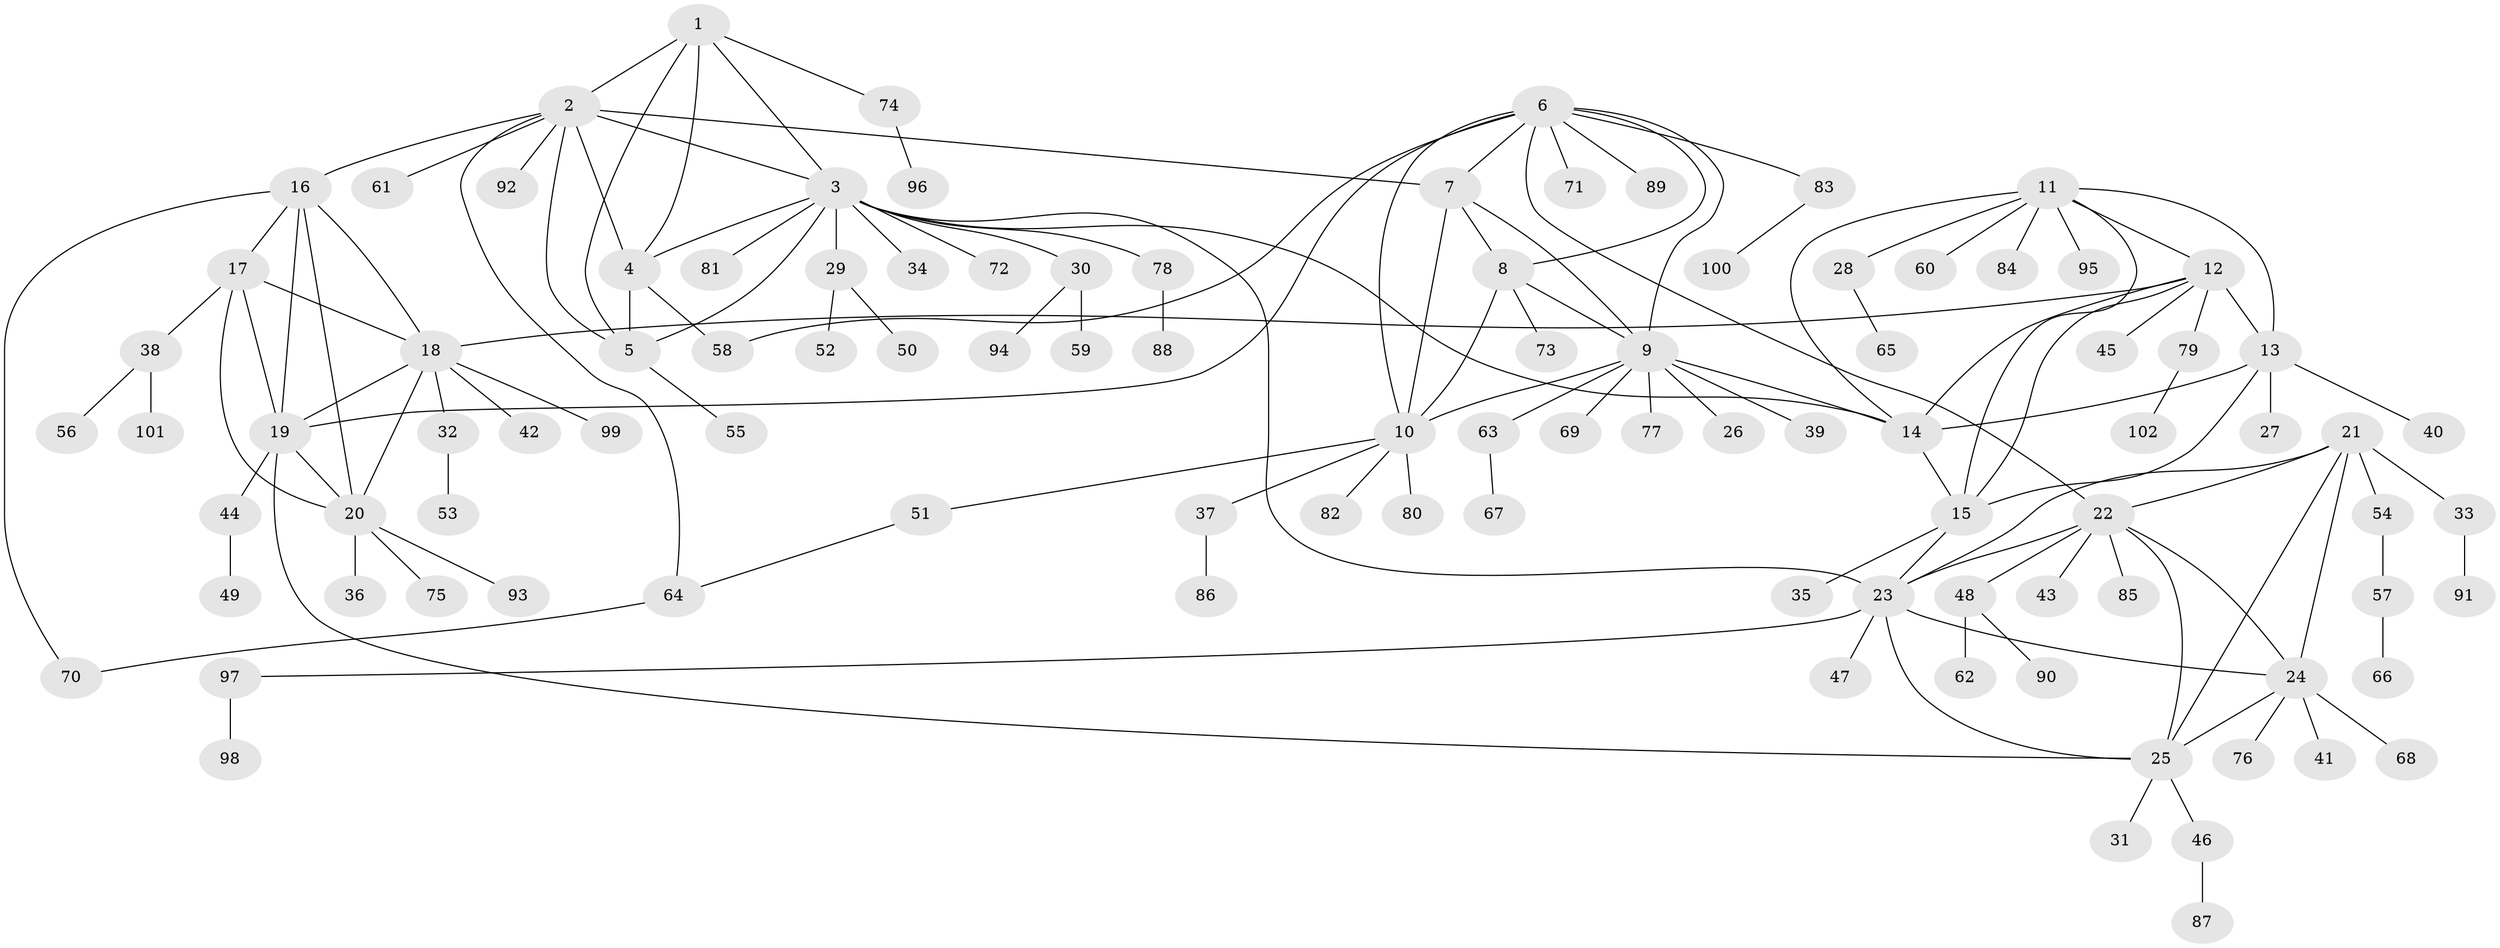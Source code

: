 // Generated by graph-tools (version 1.1) at 2025/50/03/09/25 03:50:29]
// undirected, 102 vertices, 140 edges
graph export_dot {
graph [start="1"]
  node [color=gray90,style=filled];
  1;
  2;
  3;
  4;
  5;
  6;
  7;
  8;
  9;
  10;
  11;
  12;
  13;
  14;
  15;
  16;
  17;
  18;
  19;
  20;
  21;
  22;
  23;
  24;
  25;
  26;
  27;
  28;
  29;
  30;
  31;
  32;
  33;
  34;
  35;
  36;
  37;
  38;
  39;
  40;
  41;
  42;
  43;
  44;
  45;
  46;
  47;
  48;
  49;
  50;
  51;
  52;
  53;
  54;
  55;
  56;
  57;
  58;
  59;
  60;
  61;
  62;
  63;
  64;
  65;
  66;
  67;
  68;
  69;
  70;
  71;
  72;
  73;
  74;
  75;
  76;
  77;
  78;
  79;
  80;
  81;
  82;
  83;
  84;
  85;
  86;
  87;
  88;
  89;
  90;
  91;
  92;
  93;
  94;
  95;
  96;
  97;
  98;
  99;
  100;
  101;
  102;
  1 -- 2;
  1 -- 3;
  1 -- 4;
  1 -- 5;
  1 -- 74;
  2 -- 3;
  2 -- 4;
  2 -- 5;
  2 -- 7;
  2 -- 16;
  2 -- 61;
  2 -- 64;
  2 -- 92;
  3 -- 4;
  3 -- 5;
  3 -- 14;
  3 -- 23;
  3 -- 29;
  3 -- 30;
  3 -- 34;
  3 -- 72;
  3 -- 78;
  3 -- 81;
  4 -- 5;
  4 -- 58;
  5 -- 55;
  6 -- 7;
  6 -- 8;
  6 -- 9;
  6 -- 10;
  6 -- 19;
  6 -- 22;
  6 -- 58;
  6 -- 71;
  6 -- 83;
  6 -- 89;
  7 -- 8;
  7 -- 9;
  7 -- 10;
  8 -- 9;
  8 -- 10;
  8 -- 73;
  9 -- 10;
  9 -- 14;
  9 -- 26;
  9 -- 39;
  9 -- 63;
  9 -- 69;
  9 -- 77;
  10 -- 37;
  10 -- 51;
  10 -- 80;
  10 -- 82;
  11 -- 12;
  11 -- 13;
  11 -- 14;
  11 -- 15;
  11 -- 28;
  11 -- 60;
  11 -- 84;
  11 -- 95;
  12 -- 13;
  12 -- 14;
  12 -- 15;
  12 -- 18;
  12 -- 45;
  12 -- 79;
  13 -- 14;
  13 -- 15;
  13 -- 27;
  13 -- 40;
  14 -- 15;
  15 -- 23;
  15 -- 35;
  16 -- 17;
  16 -- 18;
  16 -- 19;
  16 -- 20;
  16 -- 70;
  17 -- 18;
  17 -- 19;
  17 -- 20;
  17 -- 38;
  18 -- 19;
  18 -- 20;
  18 -- 32;
  18 -- 42;
  18 -- 99;
  19 -- 20;
  19 -- 25;
  19 -- 44;
  20 -- 36;
  20 -- 75;
  20 -- 93;
  21 -- 22;
  21 -- 23;
  21 -- 24;
  21 -- 25;
  21 -- 33;
  21 -- 54;
  22 -- 23;
  22 -- 24;
  22 -- 25;
  22 -- 43;
  22 -- 48;
  22 -- 85;
  23 -- 24;
  23 -- 25;
  23 -- 47;
  23 -- 97;
  24 -- 25;
  24 -- 41;
  24 -- 68;
  24 -- 76;
  25 -- 31;
  25 -- 46;
  28 -- 65;
  29 -- 50;
  29 -- 52;
  30 -- 59;
  30 -- 94;
  32 -- 53;
  33 -- 91;
  37 -- 86;
  38 -- 56;
  38 -- 101;
  44 -- 49;
  46 -- 87;
  48 -- 62;
  48 -- 90;
  51 -- 64;
  54 -- 57;
  57 -- 66;
  63 -- 67;
  64 -- 70;
  74 -- 96;
  78 -- 88;
  79 -- 102;
  83 -- 100;
  97 -- 98;
}
